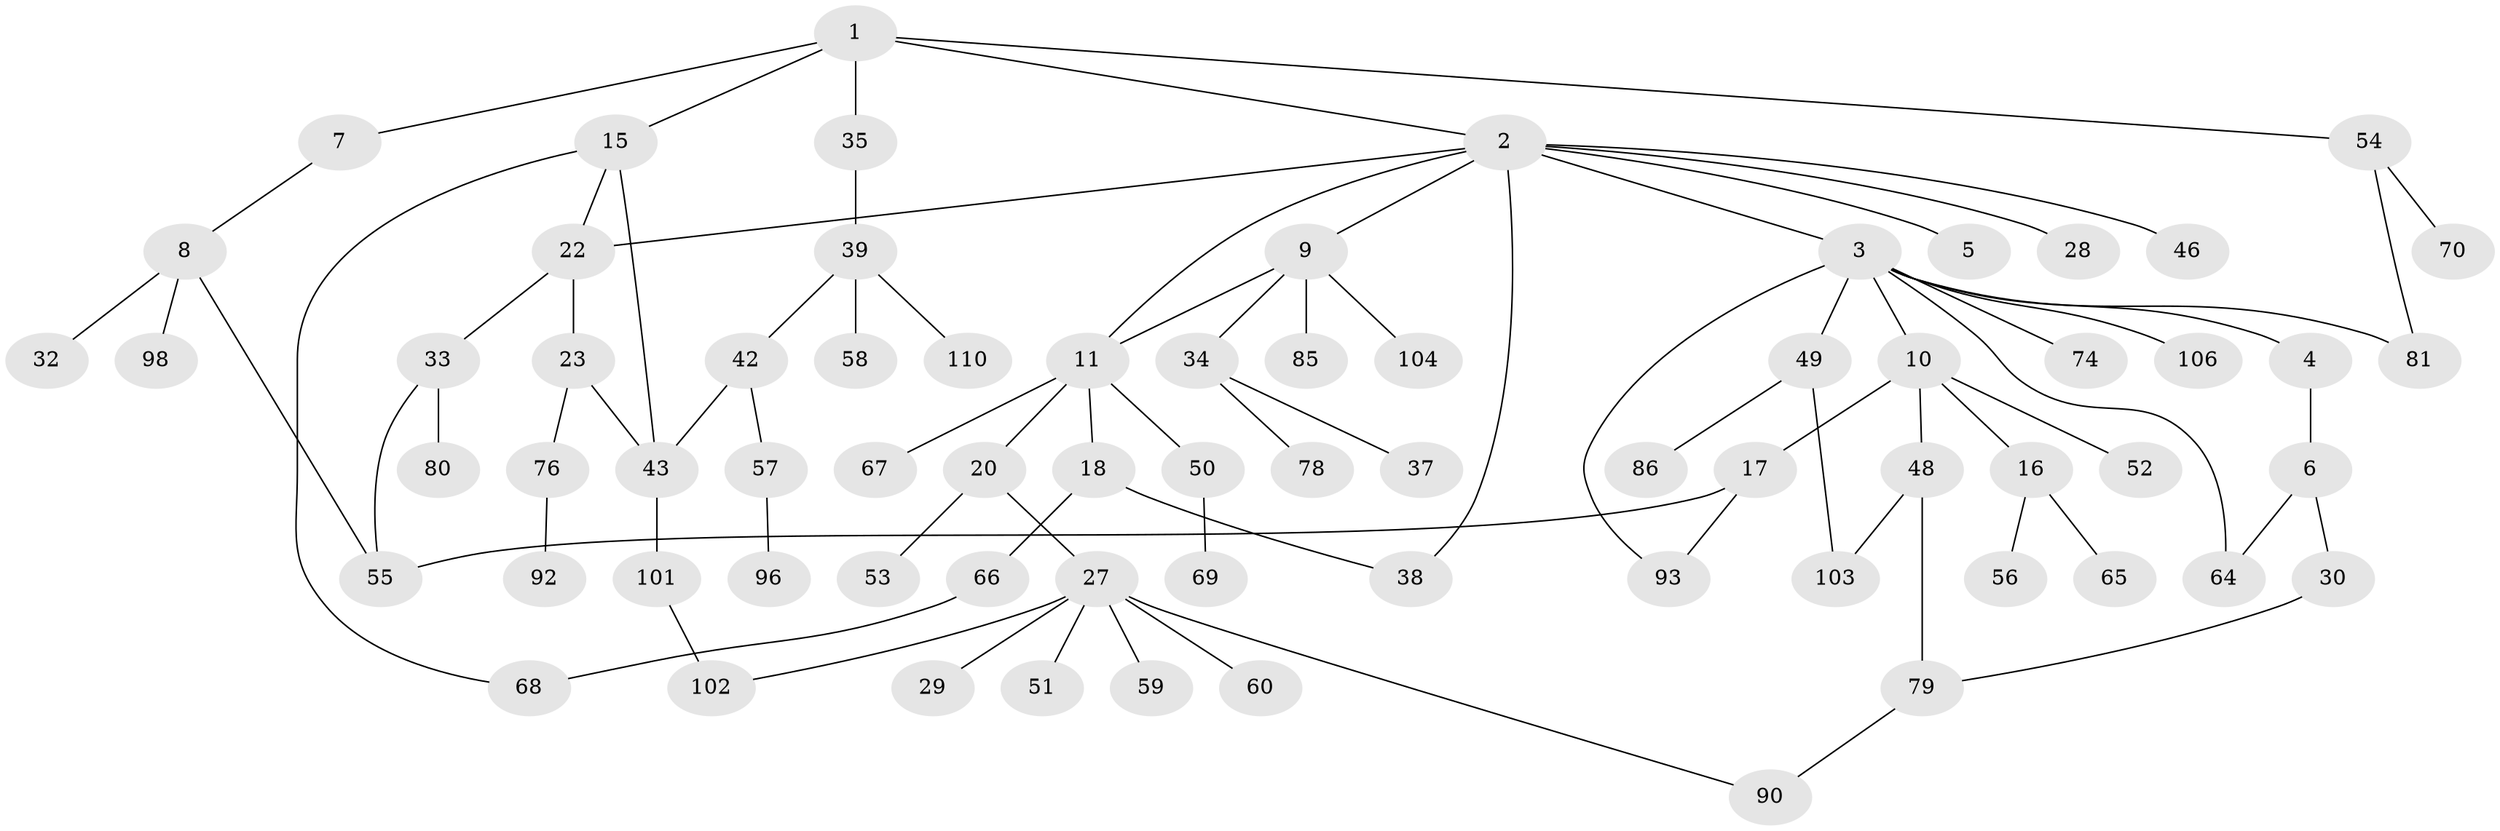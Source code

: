// Generated by graph-tools (version 1.1) at 2025/51/02/27/25 19:51:37]
// undirected, 71 vertices, 85 edges
graph export_dot {
graph [start="1"]
  node [color=gray90,style=filled];
  1 [super="+40"];
  2 [super="+62"];
  3 [super="+14"];
  4;
  5 [super="+12"];
  6;
  7;
  8 [super="+31"];
  9 [super="+21"];
  10 [super="+13"];
  11 [super="+36"];
  15 [super="+25"];
  16 [super="+26"];
  17 [super="+19"];
  18;
  20 [super="+63"];
  22 [super="+71"];
  23 [super="+24"];
  27 [super="+100"];
  28;
  29;
  30 [super="+73"];
  32 [super="+45"];
  33 [super="+75"];
  34 [super="+41"];
  35;
  37 [super="+47"];
  38 [super="+87"];
  39 [super="+44"];
  42 [super="+88"];
  43 [super="+91"];
  46;
  48 [super="+97"];
  49 [super="+89"];
  50;
  51 [super="+94"];
  52 [super="+83"];
  53 [super="+84"];
  54;
  55 [super="+61"];
  56;
  57 [super="+95"];
  58 [super="+108"];
  59 [super="+77"];
  60 [super="+105"];
  64;
  65;
  66;
  67 [super="+82"];
  68 [super="+72"];
  69;
  70;
  74;
  76;
  78;
  79 [super="+99"];
  80;
  81 [super="+109"];
  85;
  86;
  90;
  92;
  93;
  96;
  98;
  101 [super="+107"];
  102;
  103;
  104;
  106;
  110;
  1 -- 2;
  1 -- 7;
  1 -- 15;
  1 -- 35;
  1 -- 54;
  2 -- 3;
  2 -- 5;
  2 -- 9;
  2 -- 11;
  2 -- 22;
  2 -- 28;
  2 -- 38;
  2 -- 46;
  3 -- 4;
  3 -- 10;
  3 -- 93;
  3 -- 64;
  3 -- 49;
  3 -- 81;
  3 -- 106;
  3 -- 74;
  4 -- 6;
  6 -- 30;
  6 -- 64;
  7 -- 8;
  8 -- 98;
  8 -- 32;
  8 -- 55;
  9 -- 85;
  9 -- 11;
  9 -- 104;
  9 -- 34;
  10 -- 16;
  10 -- 17;
  10 -- 48;
  10 -- 52;
  11 -- 18;
  11 -- 20;
  11 -- 67;
  11 -- 50;
  15 -- 43;
  15 -- 68;
  15 -- 22;
  16 -- 65;
  16 -- 56;
  17 -- 93;
  17 -- 55;
  18 -- 66;
  18 -- 38;
  20 -- 27;
  20 -- 53;
  22 -- 23;
  22 -- 33;
  23 -- 43;
  23 -- 76;
  27 -- 29;
  27 -- 51;
  27 -- 59;
  27 -- 60;
  27 -- 90;
  27 -- 102;
  30 -- 79;
  33 -- 80;
  33 -- 55;
  34 -- 37;
  34 -- 78;
  35 -- 39;
  39 -- 42;
  39 -- 58;
  39 -- 110;
  42 -- 57;
  42 -- 43;
  43 -- 101;
  48 -- 79;
  48 -- 103;
  49 -- 86;
  49 -- 103;
  50 -- 69;
  54 -- 70;
  54 -- 81;
  57 -- 96;
  66 -- 68;
  76 -- 92;
  79 -- 90;
  101 -- 102;
}
